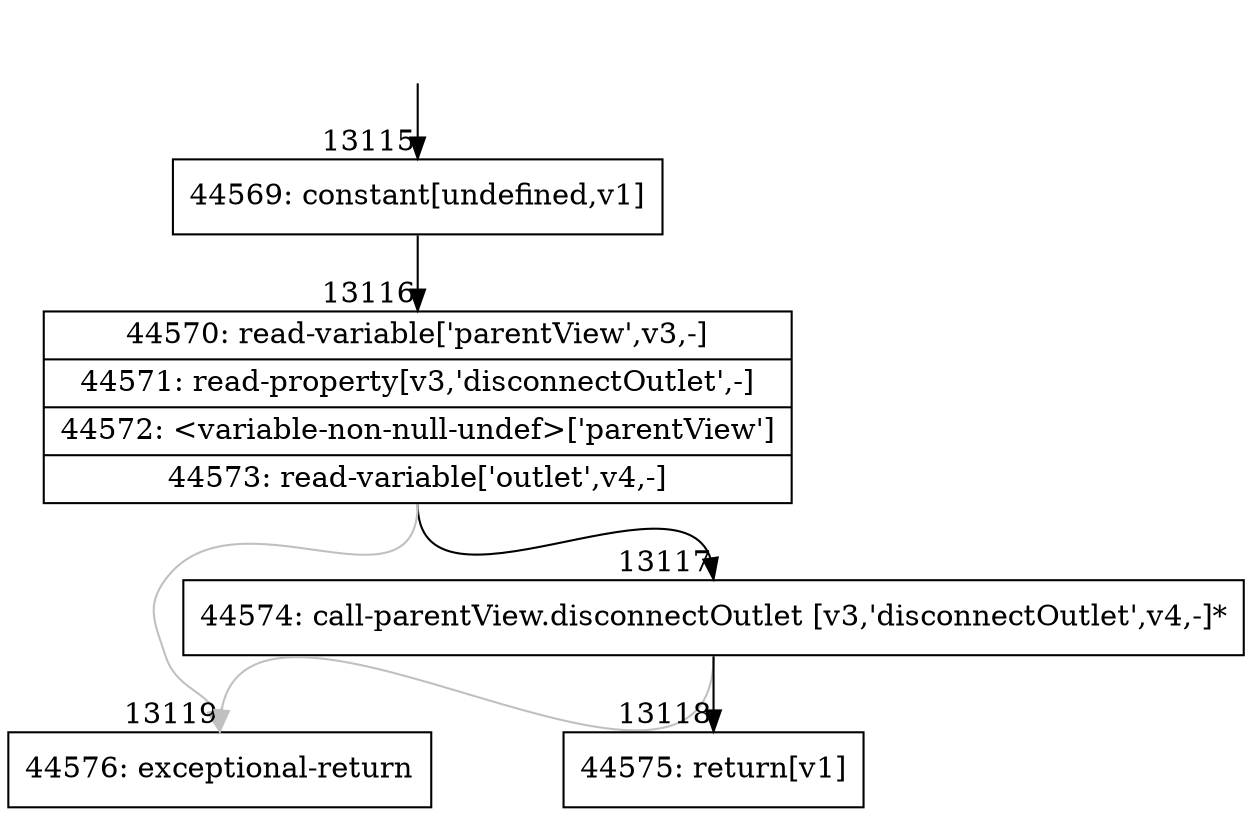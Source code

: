 digraph {
rankdir="TD"
BB_entry1082[shape=none,label=""];
BB_entry1082 -> BB13115 [tailport=s, headport=n, headlabel="    13115"]
BB13115 [shape=record label="{44569: constant[undefined,v1]}" ] 
BB13115 -> BB13116 [tailport=s, headport=n, headlabel="      13116"]
BB13116 [shape=record label="{44570: read-variable['parentView',v3,-]|44571: read-property[v3,'disconnectOutlet',-]|44572: \<variable-non-null-undef\>['parentView']|44573: read-variable['outlet',v4,-]}" ] 
BB13116 -> BB13117 [tailport=s, headport=n, headlabel="      13117"]
BB13116 -> BB13119 [tailport=s, headport=n, color=gray, headlabel="      13119"]
BB13117 [shape=record label="{44574: call-parentView.disconnectOutlet [v3,'disconnectOutlet',v4,-]*}" ] 
BB13117 -> BB13118 [tailport=s, headport=n, headlabel="      13118"]
BB13117 -> BB13119 [tailport=s, headport=n, color=gray]
BB13118 [shape=record label="{44575: return[v1]}" ] 
BB13119 [shape=record label="{44576: exceptional-return}" ] 
//#$~ 24700
}

